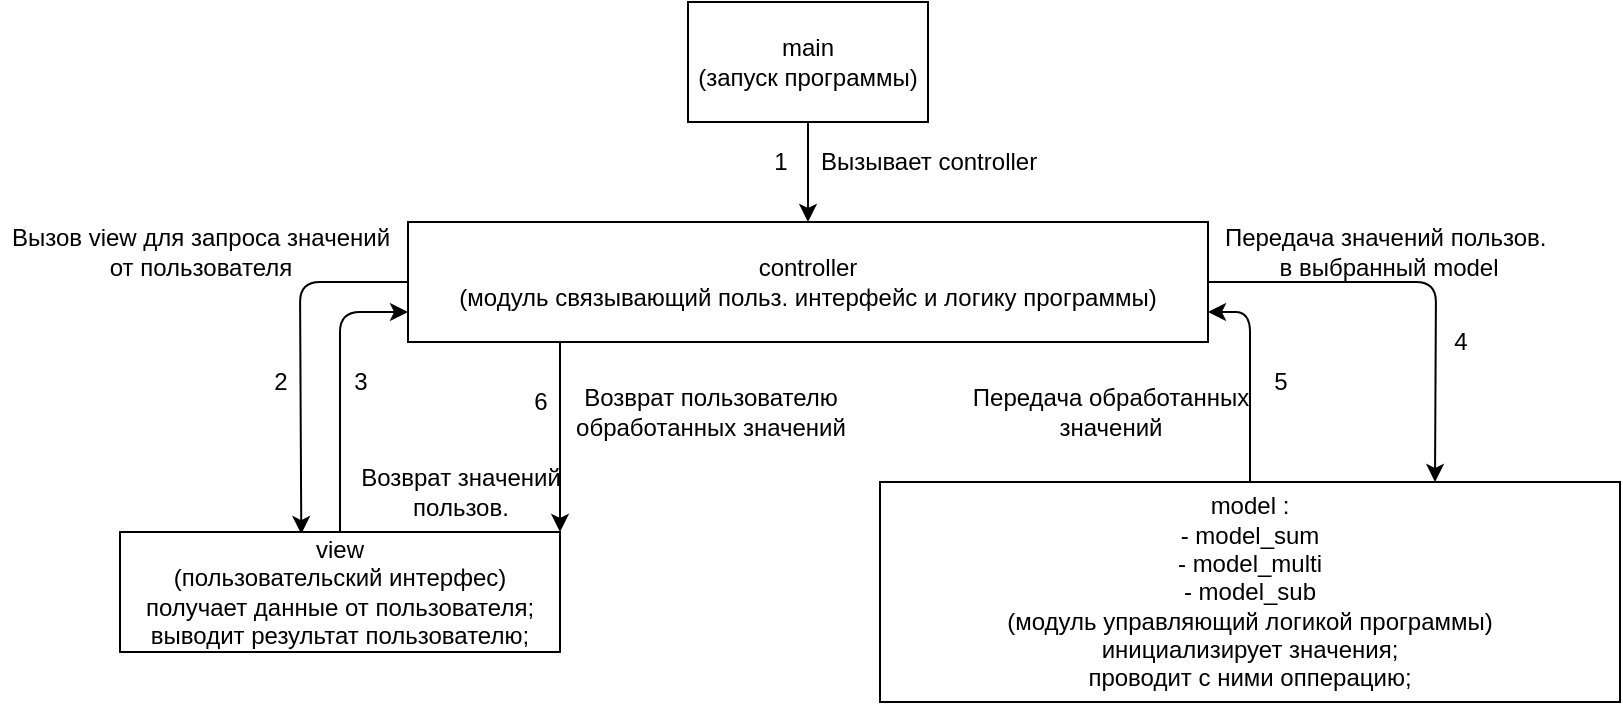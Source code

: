 <mxfile>
    <diagram id="dApsPDV1exA87VTdlHOW" name="Page-1">
        <mxGraphModel dx="883" dy="478" grid="1" gridSize="10" guides="1" tooltips="1" connect="1" arrows="1" fold="1" page="1" pageScale="1" pageWidth="827" pageHeight="1169" math="0" shadow="0">
            <root>
                <mxCell id="0"/>
                <mxCell id="1" parent="0"/>
                <mxCell id="4" style="edgeStyle=none;html=1;entryX=0.5;entryY=0;entryDx=0;entryDy=0;" edge="1" parent="1" source="2" target="3">
                    <mxGeometry relative="1" as="geometry"/>
                </mxCell>
                <mxCell id="2" value="main&lt;br&gt;(запуск программы)" style="rounded=0;whiteSpace=wrap;html=1;" vertex="1" parent="1">
                    <mxGeometry x="354" y="40" width="120" height="60" as="geometry"/>
                </mxCell>
                <mxCell id="8" style="edgeStyle=none;html=1;entryX=0.412;entryY=0.017;entryDx=0;entryDy=0;entryPerimeter=0;" edge="1" parent="1" source="3" target="5">
                    <mxGeometry relative="1" as="geometry">
                        <mxPoint x="160" y="300" as="targetPoint"/>
                        <Array as="points">
                            <mxPoint x="160" y="180"/>
                        </Array>
                    </mxGeometry>
                </mxCell>
                <mxCell id="12" style="edgeStyle=none;html=1;entryX=0.75;entryY=0;entryDx=0;entryDy=0;" edge="1" parent="1" source="3" target="6">
                    <mxGeometry relative="1" as="geometry">
                        <Array as="points">
                            <mxPoint x="728" y="180"/>
                        </Array>
                    </mxGeometry>
                </mxCell>
                <mxCell id="17" style="edgeStyle=none;html=1;entryX=1;entryY=0;entryDx=0;entryDy=0;" edge="1" parent="1" source="3" target="5">
                    <mxGeometry relative="1" as="geometry">
                        <Array as="points">
                            <mxPoint x="290" y="210"/>
                        </Array>
                    </mxGeometry>
                </mxCell>
                <mxCell id="3" value="controller&lt;br&gt;(модуль связывающий польз. интерфейс и логику программы)" style="rounded=0;whiteSpace=wrap;html=1;" vertex="1" parent="1">
                    <mxGeometry x="214" y="150" width="400" height="60" as="geometry"/>
                </mxCell>
                <mxCell id="10" style="edgeStyle=none;html=1;entryX=0;entryY=0.75;entryDx=0;entryDy=0;" edge="1" parent="1" source="5" target="3">
                    <mxGeometry relative="1" as="geometry">
                        <Array as="points">
                            <mxPoint x="180" y="195"/>
                        </Array>
                    </mxGeometry>
                </mxCell>
                <mxCell id="5" value="view&lt;br&gt;(пользовательский интерфес)&lt;br&gt;получает данные от пользователя;&lt;br&gt;выводит результат пользователю;" style="rounded=0;whiteSpace=wrap;html=1;" vertex="1" parent="1">
                    <mxGeometry x="70" y="305" width="220" height="60" as="geometry"/>
                </mxCell>
                <mxCell id="15" style="edgeStyle=none;html=1;entryX=1;entryY=0.75;entryDx=0;entryDy=0;" edge="1" parent="1" source="6" target="3">
                    <mxGeometry relative="1" as="geometry">
                        <Array as="points">
                            <mxPoint x="635" y="195"/>
                        </Array>
                    </mxGeometry>
                </mxCell>
                <mxCell id="6" value="model :&lt;br&gt;- model_sum&lt;br&gt;- model_multi&lt;br&gt;- model_sub&lt;br&gt;(модуль управляющий логикой программы)&lt;br&gt;инициализирует значения;&lt;br&gt;проводит с ними опперацию;" style="rounded=0;whiteSpace=wrap;html=1;" vertex="1" parent="1">
                    <mxGeometry x="450" y="280" width="370" height="110" as="geometry"/>
                </mxCell>
                <mxCell id="7" value="Вызывает controller" style="text;html=1;align=center;verticalAlign=middle;resizable=0;points=[];autosize=1;strokeColor=none;fillColor=none;" vertex="1" parent="1">
                    <mxGeometry x="414" y="110" width="120" height="20" as="geometry"/>
                </mxCell>
                <mxCell id="9" value="Вызов view для запроса значений &lt;br&gt;от пользователя" style="text;html=1;align=center;verticalAlign=middle;resizable=0;points=[];autosize=1;strokeColor=none;fillColor=none;rotation=0;" vertex="1" parent="1">
                    <mxGeometry x="10" y="150" width="200" height="30" as="geometry"/>
                </mxCell>
                <mxCell id="11" value="Возврат значений &lt;br&gt;пользов." style="text;html=1;align=center;verticalAlign=middle;resizable=0;points=[];autosize=1;strokeColor=none;fillColor=none;" vertex="1" parent="1">
                    <mxGeometry x="180" y="270" width="120" height="30" as="geometry"/>
                </mxCell>
                <mxCell id="14" value="Передача значений пользов.&amp;nbsp; &lt;br&gt;в выбранный model" style="text;html=1;align=center;verticalAlign=middle;resizable=0;points=[];autosize=1;strokeColor=none;fillColor=none;" vertex="1" parent="1">
                    <mxGeometry x="614" y="150" width="180" height="30" as="geometry"/>
                </mxCell>
                <mxCell id="16" value="Передача обработанных &lt;br&gt;значений" style="text;html=1;align=center;verticalAlign=middle;resizable=0;points=[];autosize=1;strokeColor=none;fillColor=none;" vertex="1" parent="1">
                    <mxGeometry x="490" y="230" width="150" height="30" as="geometry"/>
                </mxCell>
                <mxCell id="18" value="Возврат пользователю &lt;br&gt;обработанных значений" style="text;html=1;align=center;verticalAlign=middle;resizable=0;points=[];autosize=1;strokeColor=none;fillColor=none;" vertex="1" parent="1">
                    <mxGeometry x="290" y="230" width="150" height="30" as="geometry"/>
                </mxCell>
                <mxCell id="19" value="1" style="text;html=1;align=center;verticalAlign=middle;resizable=0;points=[];autosize=1;strokeColor=none;fillColor=none;" vertex="1" parent="1">
                    <mxGeometry x="390" y="110" width="20" height="20" as="geometry"/>
                </mxCell>
                <mxCell id="20" value="2" style="text;html=1;align=center;verticalAlign=middle;resizable=0;points=[];autosize=1;strokeColor=none;fillColor=none;" vertex="1" parent="1">
                    <mxGeometry x="140" y="220" width="20" height="20" as="geometry"/>
                </mxCell>
                <mxCell id="21" value="3" style="text;html=1;align=center;verticalAlign=middle;resizable=0;points=[];autosize=1;strokeColor=none;fillColor=none;" vertex="1" parent="1">
                    <mxGeometry x="180" y="220" width="20" height="20" as="geometry"/>
                </mxCell>
                <mxCell id="22" value="4" style="text;html=1;align=center;verticalAlign=middle;resizable=0;points=[];autosize=1;strokeColor=none;fillColor=none;" vertex="1" parent="1">
                    <mxGeometry x="730" y="200" width="20" height="20" as="geometry"/>
                </mxCell>
                <mxCell id="23" value="5" style="text;html=1;align=center;verticalAlign=middle;resizable=0;points=[];autosize=1;strokeColor=none;fillColor=none;" vertex="1" parent="1">
                    <mxGeometry x="640" y="220" width="20" height="20" as="geometry"/>
                </mxCell>
                <mxCell id="24" value="6" style="text;html=1;align=center;verticalAlign=middle;resizable=0;points=[];autosize=1;strokeColor=none;fillColor=none;" vertex="1" parent="1">
                    <mxGeometry x="270" y="230" width="20" height="20" as="geometry"/>
                </mxCell>
            </root>
        </mxGraphModel>
    </diagram>
</mxfile>